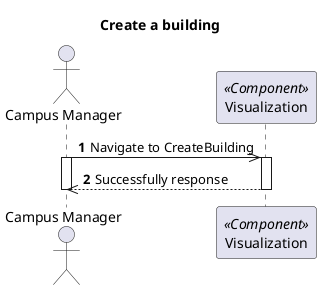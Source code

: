 @startuml Process View - Level 2 - Create a building
'https://plantuml.com/sequence-diagram

autonumber

skinparam packageStyle rect

title Create a building

actor "Campus Manager" as CM
participant "Visualization" as V <<Component>>


CM->> V : Navigate to CreateBuilding
activate CM
activate V
CM<<--- V : Successfully response
deactivate V
deactivate CM
@enduml
